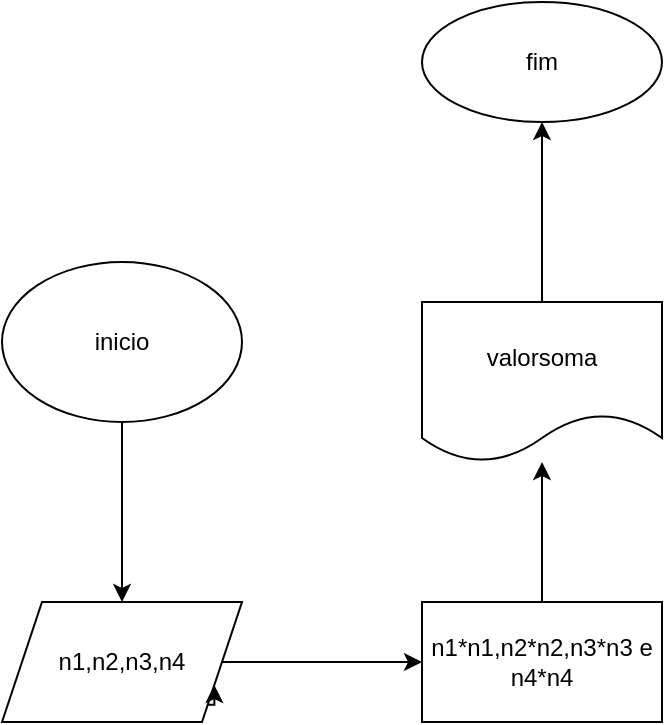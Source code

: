 <mxfile version="17.5.0" type="github">
  <diagram id="CVyH3qtrHDVIkyLKIFSg" name="Page-1">
    <mxGraphModel dx="1422" dy="794" grid="1" gridSize="10" guides="1" tooltips="1" connect="1" arrows="1" fold="1" page="1" pageScale="1" pageWidth="827" pageHeight="1169" math="0" shadow="0">
      <root>
        <mxCell id="0" />
        <mxCell id="1" parent="0" />
        <mxCell id="RMOUsfpGzJU36BE7aTGA-8" value="" style="edgeStyle=orthogonalEdgeStyle;rounded=0;orthogonalLoop=1;jettySize=auto;html=1;" edge="1" parent="1" source="RMOUsfpGzJU36BE7aTGA-1" target="RMOUsfpGzJU36BE7aTGA-7">
          <mxGeometry relative="1" as="geometry" />
        </mxCell>
        <mxCell id="RMOUsfpGzJU36BE7aTGA-1" value="inicio" style="ellipse;whiteSpace=wrap;html=1;" vertex="1" parent="1">
          <mxGeometry x="100" y="180" width="120" height="80" as="geometry" />
        </mxCell>
        <mxCell id="RMOUsfpGzJU36BE7aTGA-10" value="" style="edgeStyle=orthogonalEdgeStyle;rounded=0;orthogonalLoop=1;jettySize=auto;html=1;" edge="1" parent="1" source="RMOUsfpGzJU36BE7aTGA-7" target="RMOUsfpGzJU36BE7aTGA-9">
          <mxGeometry relative="1" as="geometry" />
        </mxCell>
        <mxCell id="RMOUsfpGzJU36BE7aTGA-7" value="n1,n2,n3,n4" style="shape=parallelogram;perimeter=parallelogramPerimeter;whiteSpace=wrap;html=1;fixedSize=1;" vertex="1" parent="1">
          <mxGeometry x="100" y="350" width="120" height="60" as="geometry" />
        </mxCell>
        <mxCell id="RMOUsfpGzJU36BE7aTGA-14" value="" style="edgeStyle=orthogonalEdgeStyle;rounded=0;orthogonalLoop=1;jettySize=auto;html=1;" edge="1" parent="1" source="RMOUsfpGzJU36BE7aTGA-9" target="RMOUsfpGzJU36BE7aTGA-13">
          <mxGeometry relative="1" as="geometry" />
        </mxCell>
        <mxCell id="RMOUsfpGzJU36BE7aTGA-9" value="n1*n1,n2*n2,n3*n3 e n4*n4" style="whiteSpace=wrap;html=1;" vertex="1" parent="1">
          <mxGeometry x="310" y="350" width="120" height="60" as="geometry" />
        </mxCell>
        <mxCell id="RMOUsfpGzJU36BE7aTGA-16" value="" style="edgeStyle=orthogonalEdgeStyle;rounded=0;orthogonalLoop=1;jettySize=auto;html=1;" edge="1" parent="1" source="RMOUsfpGzJU36BE7aTGA-13" target="RMOUsfpGzJU36BE7aTGA-15">
          <mxGeometry relative="1" as="geometry" />
        </mxCell>
        <mxCell id="RMOUsfpGzJU36BE7aTGA-13" value="valorsoma" style="shape=document;whiteSpace=wrap;html=1;boundedLbl=1;" vertex="1" parent="1">
          <mxGeometry x="310" y="200" width="120" height="80" as="geometry" />
        </mxCell>
        <mxCell id="RMOUsfpGzJU36BE7aTGA-15" value="fim" style="ellipse;whiteSpace=wrap;html=1;" vertex="1" parent="1">
          <mxGeometry x="310" y="50" width="120" height="60" as="geometry" />
        </mxCell>
        <mxCell id="RMOUsfpGzJU36BE7aTGA-17" style="edgeStyle=orthogonalEdgeStyle;rounded=0;orthogonalLoop=1;jettySize=auto;html=1;exitX=1;exitY=1;exitDx=0;exitDy=0;entryX=1;entryY=0.75;entryDx=0;entryDy=0;" edge="1" parent="1" source="RMOUsfpGzJU36BE7aTGA-7" target="RMOUsfpGzJU36BE7aTGA-7">
          <mxGeometry relative="1" as="geometry" />
        </mxCell>
      </root>
    </mxGraphModel>
  </diagram>
</mxfile>

